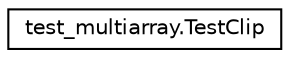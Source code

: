 digraph "Graphical Class Hierarchy"
{
 // LATEX_PDF_SIZE
  edge [fontname="Helvetica",fontsize="10",labelfontname="Helvetica",labelfontsize="10"];
  node [fontname="Helvetica",fontsize="10",shape=record];
  rankdir="LR";
  Node0 [label="test_multiarray.TestClip",height=0.2,width=0.4,color="black", fillcolor="white", style="filled",URL="$classtest__multiarray_1_1TestClip.html",tooltip=" "];
}
